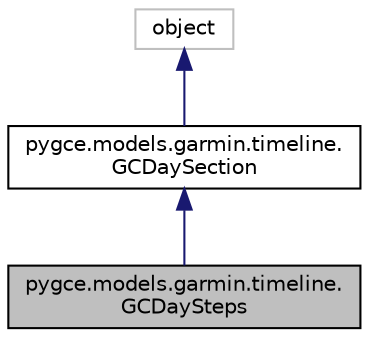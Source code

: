 digraph "pygce.models.garmin.timeline.GCDaySteps"
{
  edge [fontname="Helvetica",fontsize="10",labelfontname="Helvetica",labelfontsize="10"];
  node [fontname="Helvetica",fontsize="10",shape=record];
  Node1 [label="pygce.models.garmin.timeline.\lGCDaySteps",height=0.2,width=0.4,color="black", fillcolor="grey75", style="filled", fontcolor="black"];
  Node2 -> Node1 [dir="back",color="midnightblue",fontsize="10",style="solid"];
  Node2 [label="pygce.models.garmin.timeline.\lGCDaySection",height=0.2,width=0.4,color="black", fillcolor="white", style="filled",URL="$classpygce_1_1models_1_1garmin_1_1timeline_1_1_g_c_day_section.html"];
  Node3 -> Node2 [dir="back",color="midnightblue",fontsize="10",style="solid"];
  Node3 [label="object",height=0.2,width=0.4,color="grey75", fillcolor="white", style="filled"];
}
